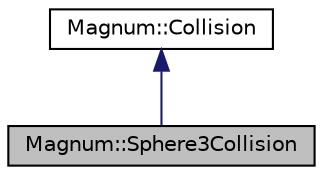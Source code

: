 digraph "Magnum::Sphere3Collision"
{
  edge [fontname="Helvetica",fontsize="10",labelfontname="Helvetica",labelfontsize="10"];
  node [fontname="Helvetica",fontsize="10",shape=record];
  Node1 [label="Magnum::Sphere3Collision",height=0.2,width=0.4,color="black", fillcolor="grey75", style="filled", fontcolor="black"];
  Node2 -> Node1 [dir="back",color="midnightblue",fontsize="10",style="solid",fontname="Helvetica"];
  Node2 [label="Magnum::Collision",height=0.2,width=0.4,color="black", fillcolor="white", style="filled",URL="$class_magnum_1_1_collision.html",tooltip="Base class For all type of Collision Object. "];
}
